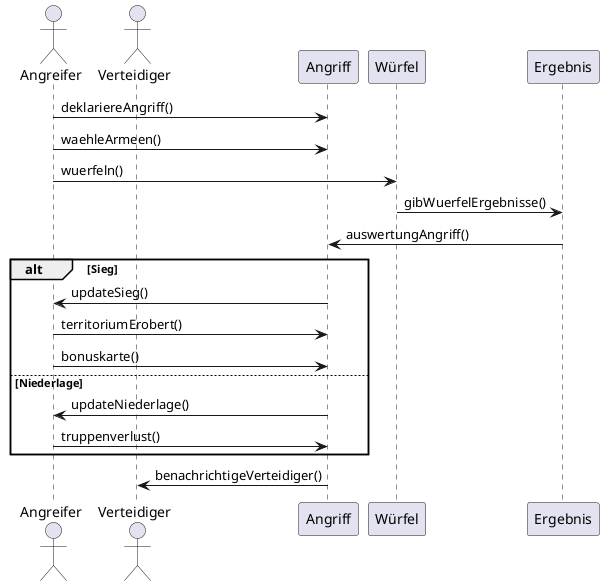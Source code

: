 @startuml
actor Angreifer
actor Verteidiger

Angreifer -> "Angriff" : deklariereAngriff()
Angreifer -> "Angriff" : waehleArmeen()
Angreifer -> "Würfel" : wuerfeln()
"Würfel" -> "Ergebnis" : gibWuerfelErgebnisse()
"Ergebnis" -> "Angriff" : auswertungAngriff()

alt Sieg
    "Angriff" -> Angreifer : updateSieg()
    Angreifer -> "Angriff" : territoriumErobert()
    Angreifer -> "Angriff" : bonuskarte()
else Niederlage
    "Angriff" -> Angreifer : updateNiederlage()
    Angreifer -> "Angriff" : truppenverlust()
end

"Angriff" -> Verteidiger : benachrichtigeVerteidiger()

@enduml
